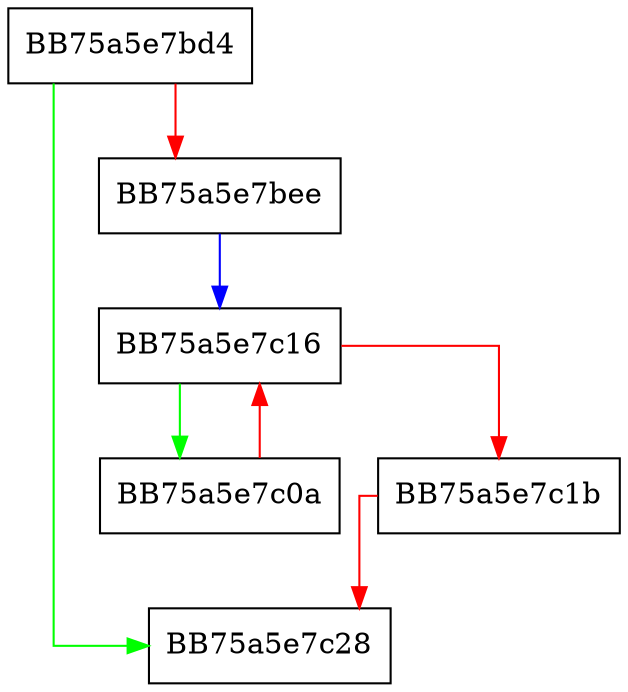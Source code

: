 digraph destroy {
  node [shape="box"];
  graph [splines=ortho];
  BB75a5e7bd4 -> BB75a5e7c28 [color="green"];
  BB75a5e7bd4 -> BB75a5e7bee [color="red"];
  BB75a5e7bee -> BB75a5e7c16 [color="blue"];
  BB75a5e7c0a -> BB75a5e7c16 [color="red"];
  BB75a5e7c16 -> BB75a5e7c0a [color="green"];
  BB75a5e7c16 -> BB75a5e7c1b [color="red"];
  BB75a5e7c1b -> BB75a5e7c28 [color="red"];
}